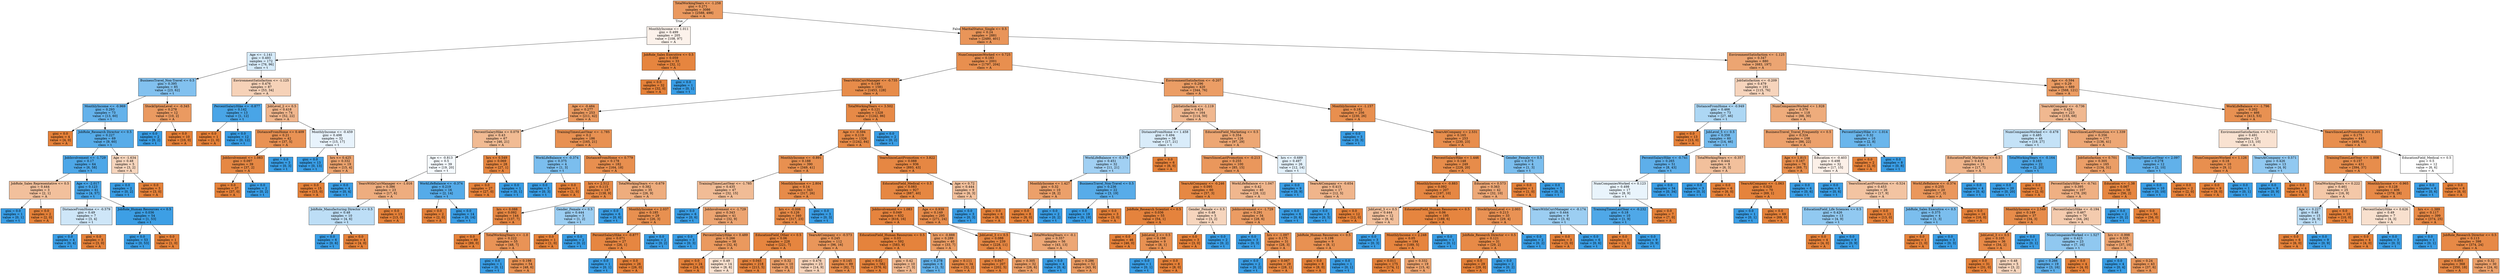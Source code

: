 digraph Tree {
node [shape=box, style="filled", color="black"] ;
0 [label="TotalWorkingYears <= -1.258\ngini = 0.271\nsamples = 3086\nvalue = [2588, 498]\nclass = A", fillcolor="#ea995f"] ;
1 [label="MonthlyIncome <= 1.011\ngini = 0.499\nsamples = 205\nvalue = [108, 97]\nclass = A", fillcolor="#fcf2eb"] ;
0 -> 1 [labeldistance=2.5, labelangle=45, headlabel="True"] ;
2 [label="Age <= -1.141\ngini = 0.493\nsamples = 172\nvalue = [76, 96]\nclass = t", fillcolor="#d6ebfa"] ;
1 -> 2 ;
3 [label="BusinessTravel_Non-Travel <= 0.5\ngini = 0.395\nsamples = 85\nvalue = [23, 62]\nclass = t", fillcolor="#82c1ef"] ;
2 -> 3 ;
4 [label="MonthlyIncome <= -0.969\ngini = 0.293\nsamples = 73\nvalue = [13, 60]\nclass = t", fillcolor="#64b2eb"] ;
3 -> 4 ;
5 [label="gini = 0.0\nsamples = 4\nvalue = [4, 0]\nclass = A", fillcolor="#e58139"] ;
4 -> 5 ;
6 [label="JobRole_Research Director <= 0.5\ngini = 0.227\nsamples = 69\nvalue = [9, 60]\nclass = t", fillcolor="#57ace9"] ;
4 -> 6 ;
7 [label="JobInvolvement <= -1.729\ngini = 0.17\nsamples = 64\nvalue = [6, 58]\nclass = t", fillcolor="#4da7e8"] ;
6 -> 7 ;
8 [label="JobRole_Sales Representative <= 0.5\ngini = 0.444\nsamples = 3\nvalue = [2, 1]\nclass = A", fillcolor="#f2c09c"] ;
7 -> 8 ;
9 [label="gini = 0.0\nsamples = 1\nvalue = [0, 1]\nclass = t", fillcolor="#399de5"] ;
8 -> 9 ;
10 [label="gini = 0.0\nsamples = 2\nvalue = [2, 0]\nclass = A", fillcolor="#e58139"] ;
8 -> 10 ;
11 [label="Age <= -2.017\ngini = 0.123\nsamples = 61\nvalue = [4, 57]\nclass = t", fillcolor="#47a4e7"] ;
7 -> 11 ;
12 [label="DistanceFromHome <= -0.579\ngini = 0.49\nsamples = 7\nvalue = [3, 4]\nclass = t", fillcolor="#cee6f8"] ;
11 -> 12 ;
13 [label="gini = 0.0\nsamples = 4\nvalue = [0, 4]\nclass = t", fillcolor="#399de5"] ;
12 -> 13 ;
14 [label="gini = 0.0\nsamples = 3\nvalue = [3, 0]\nclass = A", fillcolor="#e58139"] ;
12 -> 14 ;
15 [label="JobRole_Human Resources <= 0.5\ngini = 0.036\nsamples = 54\nvalue = [1, 53]\nclass = t", fillcolor="#3d9fe5"] ;
11 -> 15 ;
16 [label="gini = 0.0\nsamples = 53\nvalue = [0, 53]\nclass = t", fillcolor="#399de5"] ;
15 -> 16 ;
17 [label="gini = 0.0\nsamples = 1\nvalue = [1, 0]\nclass = A", fillcolor="#e58139"] ;
15 -> 17 ;
18 [label="Age <= -1.634\ngini = 0.48\nsamples = 5\nvalue = [3, 2]\nclass = A", fillcolor="#f6d5bd"] ;
6 -> 18 ;
19 [label="gini = 0.0\nsamples = 2\nvalue = [0, 2]\nclass = t", fillcolor="#399de5"] ;
18 -> 19 ;
20 [label="gini = 0.0\nsamples = 3\nvalue = [3, 0]\nclass = A", fillcolor="#e58139"] ;
18 -> 20 ;
21 [label="StockOptionLevel <= -0.345\ngini = 0.278\nsamples = 12\nvalue = [10, 2]\nclass = A", fillcolor="#ea9a61"] ;
3 -> 21 ;
22 [label="gini = 0.0\nsamples = 2\nvalue = [0, 2]\nclass = t", fillcolor="#399de5"] ;
21 -> 22 ;
23 [label="gini = 0.0\nsamples = 10\nvalue = [10, 0]\nclass = A", fillcolor="#e58139"] ;
21 -> 23 ;
24 [label="EnvironmentSatisfaction <= -1.125\ngini = 0.476\nsamples = 87\nvalue = [53, 34]\nclass = A", fillcolor="#f6d2b8"] ;
2 -> 24 ;
25 [label="PercentSalaryHike <= -0.877\ngini = 0.142\nsamples = 13\nvalue = [1, 12]\nclass = t", fillcolor="#49a5e7"] ;
24 -> 25 ;
26 [label="gini = 0.0\nsamples = 1\nvalue = [1, 0]\nclass = A", fillcolor="#e58139"] ;
25 -> 26 ;
27 [label="gini = 0.0\nsamples = 12\nvalue = [0, 12]\nclass = t", fillcolor="#399de5"] ;
25 -> 27 ;
28 [label="JobLevel_2 <= 0.5\ngini = 0.418\nsamples = 74\nvalue = [52, 22]\nclass = A", fillcolor="#f0b68d"] ;
24 -> 28 ;
29 [label="DistanceFromHome <= 0.409\ngini = 0.21\nsamples = 42\nvalue = [37, 5]\nclass = A", fillcolor="#e99254"] ;
28 -> 29 ;
30 [label="JobInvolvement <= 1.083\ngini = 0.097\nsamples = 39\nvalue = [37, 2]\nclass = A", fillcolor="#e68844"] ;
29 -> 30 ;
31 [label="gini = 0.0\nsamples = 37\nvalue = [37, 0]\nclass = A", fillcolor="#e58139"] ;
30 -> 31 ;
32 [label="gini = 0.0\nsamples = 2\nvalue = [0, 2]\nclass = t", fillcolor="#399de5"] ;
30 -> 32 ;
33 [label="gini = 0.0\nsamples = 3\nvalue = [0, 3]\nclass = t", fillcolor="#399de5"] ;
29 -> 33 ;
34 [label="MonthlyIncome <= -0.459\ngini = 0.498\nsamples = 32\nvalue = [15, 17]\nclass = t", fillcolor="#e8f3fc"] ;
28 -> 34 ;
35 [label="gini = 0.0\nsamples = 13\nvalue = [0, 13]\nclass = t", fillcolor="#399de5"] ;
34 -> 35 ;
36 [label="hrs <= 0.425\ngini = 0.332\nsamples = 19\nvalue = [15, 4]\nclass = A", fillcolor="#eca36e"] ;
34 -> 36 ;
37 [label="gini = 0.0\nsamples = 15\nvalue = [15, 0]\nclass = A", fillcolor="#e58139"] ;
36 -> 37 ;
38 [label="gini = 0.0\nsamples = 4\nvalue = [0, 4]\nclass = t", fillcolor="#399de5"] ;
36 -> 38 ;
39 [label="JobRole_Sales Executive <= 0.5\ngini = 0.059\nsamples = 33\nvalue = [32, 1]\nclass = A", fillcolor="#e6853f"] ;
1 -> 39 ;
40 [label="gini = 0.0\nsamples = 32\nvalue = [32, 0]\nclass = A", fillcolor="#e58139"] ;
39 -> 40 ;
41 [label="gini = 0.0\nsamples = 1\nvalue = [0, 1]\nclass = t", fillcolor="#399de5"] ;
39 -> 41 ;
42 [label="MaritalStatus_Single <= 0.5\ngini = 0.24\nsamples = 2881\nvalue = [2480, 401]\nclass = A", fillcolor="#e99559"] ;
0 -> 42 [labeldistance=2.5, labelangle=-45, headlabel="False"] ;
43 [label="NumCompaniesWorked <= 0.725\ngini = 0.183\nsamples = 2001\nvalue = [1797, 204]\nclass = A", fillcolor="#e88f4f"] ;
42 -> 43 ;
44 [label="YearsWithCurrManager <= -0.735\ngini = 0.149\nsamples = 1581\nvalue = [1453, 128]\nclass = A", fillcolor="#e78c4a"] ;
43 -> 44 ;
45 [label="Age <= -0.484\ngini = 0.277\nsamples = 253\nvalue = [211, 42]\nclass = A", fillcolor="#ea9a60"] ;
44 -> 45 ;
46 [label="PercentSalaryHike <= 0.079\ngini = 0.43\nsamples = 67\nvalue = [46, 21]\nclass = A", fillcolor="#f1bb93"] ;
45 -> 46 ;
47 [label="Age <= -0.813\ngini = 0.5\nsamples = 39\nvalue = [19, 20]\nclass = t", fillcolor="#f5fafe"] ;
46 -> 47 ;
48 [label="YearsWithCurrManager <= -1.016\ngini = 0.386\nsamples = 23\nvalue = [17, 6]\nclass = A", fillcolor="#eead7f"] ;
47 -> 48 ;
49 [label="JobRole_Manufacturing Director <= 0.5\ngini = 0.48\nsamples = 10\nvalue = [4, 6]\nclass = t", fillcolor="#bddef6"] ;
48 -> 49 ;
50 [label="gini = 0.0\nsamples = 6\nvalue = [0, 6]\nclass = t", fillcolor="#399de5"] ;
49 -> 50 ;
51 [label="gini = 0.0\nsamples = 4\nvalue = [4, 0]\nclass = A", fillcolor="#e58139"] ;
49 -> 51 ;
52 [label="gini = 0.0\nsamples = 13\nvalue = [13, 0]\nclass = A", fillcolor="#e58139"] ;
48 -> 52 ;
53 [label="WorkLifeBalance <= -0.374\ngini = 0.219\nsamples = 16\nvalue = [2, 14]\nclass = t", fillcolor="#55abe9"] ;
47 -> 53 ;
54 [label="gini = 0.0\nsamples = 2\nvalue = [2, 0]\nclass = A", fillcolor="#e58139"] ;
53 -> 54 ;
55 [label="gini = 0.0\nsamples = 14\nvalue = [0, 14]\nclass = t", fillcolor="#399de5"] ;
53 -> 55 ;
56 [label="hrs <= 0.549\ngini = 0.069\nsamples = 28\nvalue = [27, 1]\nclass = A", fillcolor="#e68640"] ;
46 -> 56 ;
57 [label="gini = 0.0\nsamples = 27\nvalue = [27, 0]\nclass = A", fillcolor="#e58139"] ;
56 -> 57 ;
58 [label="gini = 0.0\nsamples = 1\nvalue = [0, 1]\nclass = t", fillcolor="#399de5"] ;
56 -> 58 ;
59 [label="TrainingTimesLastYear <= -1.785\ngini = 0.2\nsamples = 186\nvalue = [165, 21]\nclass = A", fillcolor="#e89152"] ;
45 -> 59 ;
60 [label="WorkLifeBalance <= -0.374\ngini = 0.375\nsamples = 4\nvalue = [1, 3]\nclass = t", fillcolor="#7bbeee"] ;
59 -> 60 ;
61 [label="gini = 0.0\nsamples = 3\nvalue = [0, 3]\nclass = t", fillcolor="#399de5"] ;
60 -> 61 ;
62 [label="gini = 0.0\nsamples = 1\nvalue = [1, 0]\nclass = A", fillcolor="#e58139"] ;
60 -> 62 ;
63 [label="DistanceFromHome <= 0.779\ngini = 0.178\nsamples = 182\nvalue = [164, 18]\nclass = A", fillcolor="#e88f4f"] ;
59 -> 63 ;
64 [label="hrs <= 2.512\ngini = 0.115\nsamples = 147\nvalue = [138, 9]\nclass = A", fillcolor="#e78946"] ;
63 -> 64 ;
65 [label="hrs <= 0.088\ngini = 0.092\nsamples = 144\nvalue = [137, 7]\nclass = A", fillcolor="#e68743"] ;
64 -> 65 ;
66 [label="gini = 0.0\nsamples = 89\nvalue = [89, 0]\nclass = A", fillcolor="#e58139"] ;
65 -> 66 ;
67 [label="TotalWorkingYears <= -1.0\ngini = 0.222\nsamples = 55\nvalue = [48, 7]\nclass = A", fillcolor="#e99356"] ;
65 -> 67 ;
68 [label="gini = 0.0\nsamples = 1\nvalue = [0, 1]\nclass = t", fillcolor="#399de5"] ;
67 -> 68 ;
69 [label="gini = 0.198\nsamples = 54\nvalue = [48, 6]\nclass = A", fillcolor="#e89152"] ;
67 -> 69 ;
70 [label="Gender_Female <= 0.5\ngini = 0.444\nsamples = 3\nvalue = [1, 2]\nclass = t", fillcolor="#9ccef2"] ;
64 -> 70 ;
71 [label="gini = 0.0\nsamples = 1\nvalue = [1, 0]\nclass = A", fillcolor="#e58139"] ;
70 -> 71 ;
72 [label="gini = 0.0\nsamples = 2\nvalue = [0, 2]\nclass = t", fillcolor="#399de5"] ;
70 -> 72 ;
73 [label="TotalWorkingYears <= -0.679\ngini = 0.382\nsamples = 35\nvalue = [26, 9]\nclass = A", fillcolor="#eead7e"] ;
63 -> 73 ;
74 [label="gini = 0.0\nsamples = 6\nvalue = [0, 6]\nclass = t", fillcolor="#399de5"] ;
73 -> 74 ;
75 [label="MonthlyIncome <= 2.037\ngini = 0.185\nsamples = 29\nvalue = [26, 3]\nclass = A", fillcolor="#e89050"] ;
73 -> 75 ;
76 [label="PercentSalaryHike <= -0.877\ngini = 0.071\nsamples = 27\nvalue = [26, 1]\nclass = A", fillcolor="#e68641"] ;
75 -> 76 ;
77 [label="gini = 0.0\nsamples = 1\nvalue = [0, 1]\nclass = t", fillcolor="#399de5"] ;
76 -> 77 ;
78 [label="gini = 0.0\nsamples = 26\nvalue = [26, 0]\nclass = A", fillcolor="#e58139"] ;
76 -> 78 ;
79 [label="gini = 0.0\nsamples = 2\nvalue = [0, 2]\nclass = t", fillcolor="#399de5"] ;
75 -> 79 ;
80 [label="TotalWorkingYears <= 3.502\ngini = 0.121\nsamples = 1328\nvalue = [1242, 86]\nclass = A", fillcolor="#e78a47"] ;
44 -> 80 ;
81 [label="Age <= -0.594\ngini = 0.119\nsamples = 1326\nvalue = [1242, 84]\nclass = A", fillcolor="#e78a46"] ;
80 -> 81 ;
82 [label="MonthlyIncome <= -0.891\ngini = 0.188\nsamples = 390\nvalue = [349, 41]\nclass = A", fillcolor="#e89050"] ;
81 -> 82 ;
83 [label="TrainingTimesLastYear <= -1.785\ngini = 0.435\nsamples = 47\nvalue = [32, 15]\nclass = A", fillcolor="#f1bc96"] ;
82 -> 83 ;
84 [label="gini = 0.0\nsamples = 6\nvalue = [0, 6]\nclass = t", fillcolor="#399de5"] ;
83 -> 84 ;
85 [label="JobInvolvement <= -1.729\ngini = 0.343\nsamples = 41\nvalue = [32, 9]\nclass = A", fillcolor="#eca471"] ;
83 -> 85 ;
86 [label="gini = 0.0\nsamples = 3\nvalue = [0, 3]\nclass = t", fillcolor="#399de5"] ;
85 -> 86 ;
87 [label="PercentSalaryHike <= 0.489\ngini = 0.266\nsamples = 38\nvalue = [32, 6]\nclass = A", fillcolor="#ea995e"] ;
85 -> 87 ;
88 [label="gini = 0.0\nsamples = 24\nvalue = [24, 0]\nclass = A", fillcolor="#e58139"] ;
87 -> 88 ;
89 [label="gini = 0.49\nsamples = 14\nvalue = [8, 6]\nclass = A", fillcolor="#f8e0ce"] ;
87 -> 89 ;
90 [label="MonthlyIncome <= 2.804\ngini = 0.14\nsamples = 343\nvalue = [317, 26]\nclass = A", fillcolor="#e78b49"] ;
82 -> 90 ;
91 [label="hrs <= -0.006\ngini = 0.126\nsamples = 340\nvalue = [317, 23]\nclass = A", fillcolor="#e78a47"] ;
90 -> 91 ;
92 [label="EducationField_Other <= 0.5\ngini = 0.06\nsamples = 228\nvalue = [221, 7]\nclass = A", fillcolor="#e6853f"] ;
91 -> 92 ;
93 [label="gini = 0.045\nsamples = 218\nvalue = [213, 5]\nclass = A", fillcolor="#e6843e"] ;
92 -> 93 ;
94 [label="gini = 0.32\nsamples = 10\nvalue = [8, 2]\nclass = A", fillcolor="#eca06a"] ;
92 -> 94 ;
95 [label="YearsAtCompany <= -0.573\ngini = 0.245\nsamples = 112\nvalue = [96, 16]\nclass = A", fillcolor="#e9965a"] ;
91 -> 95 ;
96 [label="gini = 0.476\nsamples = 23\nvalue = [14, 9]\nclass = A", fillcolor="#f6d2b8"] ;
95 -> 96 ;
97 [label="gini = 0.145\nsamples = 89\nvalue = [82, 7]\nclass = A", fillcolor="#e78c4a"] ;
95 -> 97 ;
98 [label="gini = 0.0\nsamples = 3\nvalue = [0, 3]\nclass = t", fillcolor="#399de5"] ;
90 -> 98 ;
99 [label="YearsSinceLastPromotion <= 3.822\ngini = 0.088\nsamples = 936\nvalue = [893, 43]\nclass = A", fillcolor="#e68743"] ;
81 -> 99 ;
100 [label="EducationField_Medical <= 0.5\ngini = 0.083\nsamples = 927\nvalue = [887, 40]\nclass = A", fillcolor="#e68742"] ;
99 -> 100 ;
101 [label="JobInvolvement <= 1.083\ngini = 0.049\nsamples = 632\nvalue = [616, 16]\nclass = A", fillcolor="#e6843e"] ;
100 -> 101 ;
102 [label="EducationField_Human Resources <= 0.5\ngini = 0.03\nsamples = 592\nvalue = [583, 9]\nclass = A", fillcolor="#e5833c"] ;
101 -> 102 ;
103 [label="gini = 0.02\nsamples = 582\nvalue = [576, 6]\nclass = A", fillcolor="#e5823b"] ;
102 -> 103 ;
104 [label="gini = 0.42\nsamples = 10\nvalue = [7, 3]\nclass = A", fillcolor="#f0b78e"] ;
102 -> 104 ;
105 [label="hrs <= -0.888\ngini = 0.289\nsamples = 40\nvalue = [33, 7]\nclass = A", fillcolor="#eb9c63"] ;
101 -> 105 ;
106 [label="gini = 0.278\nsamples = 6\nvalue = [1, 5]\nclass = t", fillcolor="#61b1ea"] ;
105 -> 106 ;
107 [label="gini = 0.111\nsamples = 34\nvalue = [32, 2]\nclass = A", fillcolor="#e78945"] ;
105 -> 107 ;
108 [label="Age <= 0.939\ngini = 0.149\nsamples = 295\nvalue = [271, 24]\nclass = A", fillcolor="#e78c4b"] ;
100 -> 108 ;
109 [label="JobLevel_3 <= 0.5\ngini = 0.088\nsamples = 239\nvalue = [228, 11]\nclass = A", fillcolor="#e68743"] ;
108 -> 109 ;
110 [label="gini = 0.047\nsamples = 207\nvalue = [202, 5]\nclass = A", fillcolor="#e6843e"] ;
109 -> 110 ;
111 [label="gini = 0.305\nsamples = 32\nvalue = [26, 6]\nclass = A", fillcolor="#eb9e67"] ;
109 -> 111 ;
112 [label="TotalWorkingYears <= -0.1\ngini = 0.357\nsamples = 56\nvalue = [43, 13]\nclass = A", fillcolor="#eda775"] ;
108 -> 112 ;
113 [label="gini = 0.0\nsamples = 4\nvalue = [0, 4]\nclass = t", fillcolor="#399de5"] ;
112 -> 113 ;
114 [label="gini = 0.286\nsamples = 52\nvalue = [43, 9]\nclass = A", fillcolor="#ea9b62"] ;
112 -> 114 ;
115 [label="Age <= 0.72\ngini = 0.444\nsamples = 9\nvalue = [6, 3]\nclass = A", fillcolor="#f2c09c"] ;
99 -> 115 ;
116 [label="gini = 0.0\nsamples = 3\nvalue = [0, 3]\nclass = t", fillcolor="#399de5"] ;
115 -> 116 ;
117 [label="gini = 0.0\nsamples = 6\nvalue = [6, 0]\nclass = A", fillcolor="#e58139"] ;
115 -> 117 ;
118 [label="gini = 0.0\nsamples = 2\nvalue = [0, 2]\nclass = t", fillcolor="#399de5"] ;
80 -> 118 ;
119 [label="EnvironmentSatisfaction <= -0.207\ngini = 0.296\nsamples = 420\nvalue = [344, 76]\nclass = A", fillcolor="#eb9d65"] ;
43 -> 119 ;
120 [label="JobSatisfaction <= -1.119\ngini = 0.424\nsamples = 164\nvalue = [114, 50]\nclass = A", fillcolor="#f0b890"] ;
119 -> 120 ;
121 [label="DistanceFromHome <= 1.458\ngini = 0.494\nsamples = 38\nvalue = [17, 21]\nclass = t", fillcolor="#d9ecfa"] ;
120 -> 121 ;
122 [label="WorkLifeBalance <= -0.374\ngini = 0.451\nsamples = 32\nvalue = [11, 21]\nclass = t", fillcolor="#a1d0f3"] ;
121 -> 122 ;
123 [label="MonthlyIncome <= 1.427\ngini = 0.32\nsamples = 10\nvalue = [8, 2]\nclass = A", fillcolor="#eca06a"] ;
122 -> 123 ;
124 [label="gini = 0.0\nsamples = 8\nvalue = [8, 0]\nclass = A", fillcolor="#e58139"] ;
123 -> 124 ;
125 [label="gini = 0.0\nsamples = 2\nvalue = [0, 2]\nclass = t", fillcolor="#399de5"] ;
123 -> 125 ;
126 [label="BusinessTravel_Non-Travel <= 0.5\ngini = 0.236\nsamples = 22\nvalue = [3, 19]\nclass = t", fillcolor="#58ace9"] ;
122 -> 126 ;
127 [label="gini = 0.0\nsamples = 19\nvalue = [0, 19]\nclass = t", fillcolor="#399de5"] ;
126 -> 127 ;
128 [label="gini = 0.0\nsamples = 3\nvalue = [3, 0]\nclass = A", fillcolor="#e58139"] ;
126 -> 128 ;
129 [label="gini = 0.0\nsamples = 6\nvalue = [6, 0]\nclass = A", fillcolor="#e58139"] ;
121 -> 129 ;
130 [label="EducationField_Marketing <= 0.5\ngini = 0.354\nsamples = 126\nvalue = [97, 29]\nclass = A", fillcolor="#eda774"] ;
120 -> 130 ;
131 [label="YearsSinceLastPromotion <= -0.213\ngini = 0.255\nsamples = 100\nvalue = [85, 15]\nclass = A", fillcolor="#ea975c"] ;
130 -> 131 ;
132 [label="YearsAtCompany <= -0.246\ngini = 0.095\nsamples = 60\nvalue = [57, 3]\nclass = A", fillcolor="#e68843"] ;
131 -> 132 ;
133 [label="JobRole_Research Scientist <= 0.5\ngini = 0.036\nsamples = 55\nvalue = [54, 1]\nclass = A", fillcolor="#e5833d"] ;
132 -> 133 ;
134 [label="gini = 0.0\nsamples = 46\nvalue = [46, 0]\nclass = A", fillcolor="#e58139"] ;
133 -> 134 ;
135 [label="JobLevel_2 <= 0.5\ngini = 0.198\nsamples = 9\nvalue = [8, 1]\nclass = A", fillcolor="#e89152"] ;
133 -> 135 ;
136 [label="gini = 0.0\nsamples = 1\nvalue = [0, 1]\nclass = t", fillcolor="#399de5"] ;
135 -> 136 ;
137 [label="gini = 0.0\nsamples = 8\nvalue = [8, 0]\nclass = A", fillcolor="#e58139"] ;
135 -> 137 ;
138 [label="Gender_Female <= 0.5\ngini = 0.48\nsamples = 5\nvalue = [3, 2]\nclass = A", fillcolor="#f6d5bd"] ;
132 -> 138 ;
139 [label="gini = 0.0\nsamples = 3\nvalue = [3, 0]\nclass = A", fillcolor="#e58139"] ;
138 -> 139 ;
140 [label="gini = 0.0\nsamples = 2\nvalue = [0, 2]\nclass = t", fillcolor="#399de5"] ;
138 -> 140 ;
141 [label="WorkLifeBalance <= 1.047\ngini = 0.42\nsamples = 40\nvalue = [28, 12]\nclass = A", fillcolor="#f0b78e"] ;
131 -> 141 ;
142 [label="JobInvolvement <= -1.729\ngini = 0.291\nsamples = 34\nvalue = [28, 6]\nclass = A", fillcolor="#eb9c63"] ;
141 -> 142 ;
143 [label="gini = 0.0\nsamples = 3\nvalue = [0, 3]\nclass = t", fillcolor="#399de5"] ;
142 -> 143 ;
144 [label="hrs <= -1.097\ngini = 0.175\nsamples = 31\nvalue = [28, 3]\nclass = A", fillcolor="#e88e4e"] ;
142 -> 144 ;
145 [label="gini = 0.0\nsamples = 2\nvalue = [0, 2]\nclass = t", fillcolor="#399de5"] ;
144 -> 145 ;
146 [label="gini = 0.067\nsamples = 29\nvalue = [28, 1]\nclass = A", fillcolor="#e68640"] ;
144 -> 146 ;
147 [label="gini = 0.0\nsamples = 6\nvalue = [0, 6]\nclass = t", fillcolor="#399de5"] ;
141 -> 147 ;
148 [label="hrs <= -0.689\ngini = 0.497\nsamples = 26\nvalue = [12, 14]\nclass = t", fillcolor="#e3f1fb"] ;
130 -> 148 ;
149 [label="gini = 0.0\nsamples = 9\nvalue = [0, 9]\nclass = t", fillcolor="#399de5"] ;
148 -> 149 ;
150 [label="YearsAtCompany <= -0.654\ngini = 0.415\nsamples = 17\nvalue = [12, 5]\nclass = A", fillcolor="#f0b58b"] ;
148 -> 150 ;
151 [label="gini = 0.0\nsamples = 5\nvalue = [0, 5]\nclass = t", fillcolor="#399de5"] ;
150 -> 151 ;
152 [label="gini = 0.0\nsamples = 12\nvalue = [12, 0]\nclass = A", fillcolor="#e58139"] ;
150 -> 152 ;
153 [label="MonthlyIncome <= -1.157\ngini = 0.182\nsamples = 256\nvalue = [230, 26]\nclass = A", fillcolor="#e88f4f"] ;
119 -> 153 ;
154 [label="gini = 0.0\nsamples = 3\nvalue = [0, 3]\nclass = t", fillcolor="#399de5"] ;
153 -> 154 ;
155 [label="YearsAtCompany <= 2.531\ngini = 0.165\nsamples = 253\nvalue = [230, 23]\nclass = A", fillcolor="#e88e4d"] ;
153 -> 155 ;
156 [label="PercentSalaryHike <= 1.446\ngini = 0.148\nsamples = 249\nvalue = [229, 20]\nclass = A", fillcolor="#e78c4a"] ;
155 -> 156 ;
157 [label="MonthlyIncome <= -0.883\ngini = 0.092\nsamples = 207\nvalue = [197, 10]\nclass = A", fillcolor="#e68743"] ;
156 -> 157 ;
158 [label="JobLevel_3 <= 0.5\ngini = 0.444\nsamples = 12\nvalue = [8, 4]\nclass = A", fillcolor="#f2c09c"] ;
157 -> 158 ;
159 [label="JobRole_Human Resources <= 0.5\ngini = 0.198\nsamples = 9\nvalue = [8, 1]\nclass = A", fillcolor="#e89152"] ;
158 -> 159 ;
160 [label="gini = 0.0\nsamples = 8\nvalue = [8, 0]\nclass = A", fillcolor="#e58139"] ;
159 -> 160 ;
161 [label="gini = 0.0\nsamples = 1\nvalue = [0, 1]\nclass = t", fillcolor="#399de5"] ;
159 -> 161 ;
162 [label="gini = 0.0\nsamples = 3\nvalue = [0, 3]\nclass = t", fillcolor="#399de5"] ;
158 -> 162 ;
163 [label="EducationField_Human Resources <= 0.5\ngini = 0.06\nsamples = 195\nvalue = [189, 6]\nclass = A", fillcolor="#e6853f"] ;
157 -> 163 ;
164 [label="MonthlyIncome <= 2.248\ngini = 0.05\nsamples = 194\nvalue = [189, 5]\nclass = A", fillcolor="#e6843e"] ;
163 -> 164 ;
165 [label="gini = 0.011\nsamples = 175\nvalue = [174, 1]\nclass = A", fillcolor="#e5823a"] ;
164 -> 165 ;
166 [label="gini = 0.332\nsamples = 19\nvalue = [15, 4]\nclass = A", fillcolor="#eca36e"] ;
164 -> 166 ;
167 [label="gini = 0.0\nsamples = 1\nvalue = [0, 1]\nclass = t", fillcolor="#399de5"] ;
163 -> 167 ;
168 [label="Education <= 0.573\ngini = 0.363\nsamples = 42\nvalue = [32, 10]\nclass = A", fillcolor="#eda877"] ;
156 -> 168 ;
169 [label="StockOptionLevel <= 2.003\ngini = 0.213\nsamples = 33\nvalue = [29, 4]\nclass = A", fillcolor="#e99254"] ;
168 -> 169 ;
170 [label="JobRole_Research Director <= 0.5\ngini = 0.121\nsamples = 31\nvalue = [29, 2]\nclass = A", fillcolor="#e78a47"] ;
169 -> 170 ;
171 [label="gini = 0.0\nsamples = 29\nvalue = [29, 0]\nclass = A", fillcolor="#e58139"] ;
170 -> 171 ;
172 [label="gini = 0.0\nsamples = 2\nvalue = [0, 2]\nclass = t", fillcolor="#399de5"] ;
170 -> 172 ;
173 [label="gini = 0.0\nsamples = 2\nvalue = [0, 2]\nclass = t", fillcolor="#399de5"] ;
169 -> 173 ;
174 [label="YearsWithCurrManager <= -0.174\ngini = 0.444\nsamples = 9\nvalue = [3, 6]\nclass = t", fillcolor="#9ccef2"] ;
168 -> 174 ;
175 [label="gini = 0.0\nsamples = 3\nvalue = [3, 0]\nclass = A", fillcolor="#e58139"] ;
174 -> 175 ;
176 [label="gini = 0.0\nsamples = 6\nvalue = [0, 6]\nclass = t", fillcolor="#399de5"] ;
174 -> 176 ;
177 [label="Gender_Female <= 0.5\ngini = 0.375\nsamples = 4\nvalue = [1, 3]\nclass = t", fillcolor="#7bbeee"] ;
155 -> 177 ;
178 [label="gini = 0.0\nsamples = 1\nvalue = [1, 0]\nclass = A", fillcolor="#e58139"] ;
177 -> 178 ;
179 [label="gini = 0.0\nsamples = 3\nvalue = [0, 3]\nclass = t", fillcolor="#399de5"] ;
177 -> 179 ;
180 [label="EnvironmentSatisfaction <= -1.125\ngini = 0.347\nsamples = 880\nvalue = [683, 197]\nclass = A", fillcolor="#eca572"] ;
42 -> 180 ;
181 [label="JobSatisfaction <= -0.209\ngini = 0.479\nsamples = 191\nvalue = [115, 76]\nclass = A", fillcolor="#f6d4bc"] ;
180 -> 181 ;
182 [label="DistanceFromHome <= -0.949\ngini = 0.466\nsamples = 73\nvalue = [27, 46]\nclass = t", fillcolor="#add7f4"] ;
181 -> 182 ;
183 [label="gini = 0.0\nsamples = 13\nvalue = [13, 0]\nclass = A", fillcolor="#e58139"] ;
182 -> 183 ;
184 [label="JobLevel_5 <= 0.5\ngini = 0.358\nsamples = 60\nvalue = [14, 46]\nclass = t", fillcolor="#75bbed"] ;
182 -> 184 ;
185 [label="PercentSalaryHike <= -0.741\ngini = 0.265\nsamples = 51\nvalue = [8, 43]\nclass = t", fillcolor="#5eafea"] ;
184 -> 185 ;
186 [label="NumCompaniesWorked <= 0.123\ngini = 0.498\nsamples = 17\nvalue = [8, 9]\nclass = t", fillcolor="#e9f4fc"] ;
185 -> 186 ;
187 [label="TrainingTimesLastYear <= -0.232\ngini = 0.18\nsamples = 10\nvalue = [1, 9]\nclass = t", fillcolor="#4fa8e8"] ;
186 -> 187 ;
188 [label="gini = 0.0\nsamples = 1\nvalue = [1, 0]\nclass = A", fillcolor="#e58139"] ;
187 -> 188 ;
189 [label="gini = 0.0\nsamples = 9\nvalue = [0, 9]\nclass = t", fillcolor="#399de5"] ;
187 -> 189 ;
190 [label="gini = 0.0\nsamples = 7\nvalue = [7, 0]\nclass = A", fillcolor="#e58139"] ;
186 -> 190 ;
191 [label="gini = 0.0\nsamples = 34\nvalue = [0, 34]\nclass = t", fillcolor="#399de5"] ;
185 -> 191 ;
192 [label="TotalWorkingYears <= -0.357\ngini = 0.444\nsamples = 9\nvalue = [6, 3]\nclass = A", fillcolor="#f2c09c"] ;
184 -> 192 ;
193 [label="gini = 0.0\nsamples = 3\nvalue = [0, 3]\nclass = t", fillcolor="#399de5"] ;
192 -> 193 ;
194 [label="gini = 0.0\nsamples = 6\nvalue = [6, 0]\nclass = A", fillcolor="#e58139"] ;
192 -> 194 ;
195 [label="NumCompaniesWorked <= 1.928\ngini = 0.379\nsamples = 118\nvalue = [88, 30]\nclass = A", fillcolor="#eeac7c"] ;
181 -> 195 ;
196 [label="BusinessTravel_Travel_Frequently <= 0.5\ngini = 0.324\nsamples = 108\nvalue = [86, 22]\nclass = A", fillcolor="#eca16c"] ;
195 -> 196 ;
197 [label="Age <= 1.815\ngini = 0.167\nsamples = 76\nvalue = [69, 7]\nclass = A", fillcolor="#e88e4d"] ;
196 -> 197 ;
198 [label="YearsAtCompany <= -1.063\ngini = 0.028\nsamples = 70\nvalue = [69, 1]\nclass = A", fillcolor="#e5833c"] ;
197 -> 198 ;
199 [label="gini = 0.0\nsamples = 1\nvalue = [0, 1]\nclass = t", fillcolor="#399de5"] ;
198 -> 199 ;
200 [label="gini = 0.0\nsamples = 69\nvalue = [69, 0]\nclass = A", fillcolor="#e58139"] ;
198 -> 200 ;
201 [label="gini = 0.0\nsamples = 6\nvalue = [0, 6]\nclass = t", fillcolor="#399de5"] ;
197 -> 201 ;
202 [label="Education <= -0.403\ngini = 0.498\nsamples = 32\nvalue = [17, 15]\nclass = A", fillcolor="#fcf0e8"] ;
196 -> 202 ;
203 [label="gini = 0.0\nsamples = 6\nvalue = [0, 6]\nclass = t", fillcolor="#399de5"] ;
202 -> 203 ;
204 [label="YearsSinceLastPromotion <= -0.524\ngini = 0.453\nsamples = 26\nvalue = [17, 9]\nclass = A", fillcolor="#f3c4a2"] ;
202 -> 204 ;
205 [label="EducationField_Life Sciences <= 0.5\ngini = 0.426\nsamples = 13\nvalue = [4, 9]\nclass = t", fillcolor="#91c9f1"] ;
204 -> 205 ;
206 [label="gini = 0.0\nsamples = 4\nvalue = [4, 0]\nclass = A", fillcolor="#e58139"] ;
205 -> 206 ;
207 [label="gini = 0.0\nsamples = 9\nvalue = [0, 9]\nclass = t", fillcolor="#399de5"] ;
205 -> 207 ;
208 [label="gini = 0.0\nsamples = 13\nvalue = [13, 0]\nclass = A", fillcolor="#e58139"] ;
204 -> 208 ;
209 [label="PercentSalaryHike <= -1.014\ngini = 0.32\nsamples = 10\nvalue = [2, 8]\nclass = t", fillcolor="#6ab6ec"] ;
195 -> 209 ;
210 [label="gini = 0.0\nsamples = 2\nvalue = [2, 0]\nclass = A", fillcolor="#e58139"] ;
209 -> 210 ;
211 [label="gini = 0.0\nsamples = 8\nvalue = [0, 8]\nclass = t", fillcolor="#399de5"] ;
209 -> 211 ;
212 [label="Age <= -0.594\ngini = 0.29\nsamples = 689\nvalue = [568, 121]\nclass = A", fillcolor="#eb9c63"] ;
180 -> 212 ;
213 [label="YearsAtCompany <= -0.736\ngini = 0.424\nsamples = 223\nvalue = [155, 68]\nclass = A", fillcolor="#f0b890"] ;
212 -> 213 ;
214 [label="NumCompaniesWorked <= -0.478\ngini = 0.485\nsamples = 46\nvalue = [19, 27]\nclass = t", fillcolor="#c4e2f7"] ;
213 -> 214 ;
215 [label="EducationField_Marketing <= 0.5\ngini = 0.413\nsamples = 24\nvalue = [17, 7]\nclass = A", fillcolor="#f0b58b"] ;
214 -> 215 ;
216 [label="WorkLifeBalance <= -0.374\ngini = 0.255\nsamples = 20\nvalue = [17, 3]\nclass = A", fillcolor="#ea975c"] ;
215 -> 216 ;
217 [label="JobRole_Sales Executive <= 0.5\ngini = 0.375\nsamples = 4\nvalue = [1, 3]\nclass = t", fillcolor="#7bbeee"] ;
216 -> 217 ;
218 [label="gini = 0.0\nsamples = 1\nvalue = [1, 0]\nclass = A", fillcolor="#e58139"] ;
217 -> 218 ;
219 [label="gini = 0.0\nsamples = 3\nvalue = [0, 3]\nclass = t", fillcolor="#399de5"] ;
217 -> 219 ;
220 [label="gini = 0.0\nsamples = 16\nvalue = [16, 0]\nclass = A", fillcolor="#e58139"] ;
216 -> 220 ;
221 [label="gini = 0.0\nsamples = 4\nvalue = [0, 4]\nclass = t", fillcolor="#399de5"] ;
215 -> 221 ;
222 [label="TotalWorkingYears <= -0.164\ngini = 0.165\nsamples = 22\nvalue = [2, 20]\nclass = t", fillcolor="#4da7e8"] ;
214 -> 222 ;
223 [label="gini = 0.0\nsamples = 20\nvalue = [0, 20]\nclass = t", fillcolor="#399de5"] ;
222 -> 223 ;
224 [label="gini = 0.0\nsamples = 2\nvalue = [2, 0]\nclass = A", fillcolor="#e58139"] ;
222 -> 224 ;
225 [label="YearsSinceLastPromotion <= 1.339\ngini = 0.356\nsamples = 177\nvalue = [136, 41]\nclass = A", fillcolor="#eda775"] ;
213 -> 225 ;
226 [label="JobSatisfaction <= 0.701\ngini = 0.305\nsamples = 165\nvalue = [134, 31]\nclass = A", fillcolor="#eb9e67"] ;
225 -> 226 ;
227 [label="PercentSalaryHike <= -0.741\ngini = 0.395\nsamples = 107\nvalue = [78, 29]\nclass = A", fillcolor="#efb083"] ;
226 -> 227 ;
228 [label="MonthlyIncome <= 2.549\ngini = 0.149\nsamples = 37\nvalue = [34, 3]\nclass = A", fillcolor="#e78c4a"] ;
227 -> 228 ;
229 [label="JobLevel_3 <= 0.5\ngini = 0.105\nsamples = 36\nvalue = [34, 2]\nclass = A", fillcolor="#e78845"] ;
228 -> 229 ;
230 [label="gini = 0.0\nsamples = 31\nvalue = [31, 0]\nclass = A", fillcolor="#e58139"] ;
229 -> 230 ;
231 [label="gini = 0.48\nsamples = 5\nvalue = [3, 2]\nclass = A", fillcolor="#f6d5bd"] ;
229 -> 231 ;
232 [label="gini = 0.0\nsamples = 1\nvalue = [0, 1]\nclass = t", fillcolor="#399de5"] ;
228 -> 232 ;
233 [label="PercentSalaryHike <= -0.194\ngini = 0.467\nsamples = 70\nvalue = [44, 26]\nclass = A", fillcolor="#f4cbae"] ;
227 -> 233 ;
234 [label="NumCompaniesWorked <= 1.527\ngini = 0.423\nsamples = 23\nvalue = [7, 16]\nclass = t", fillcolor="#90c8f0"] ;
233 -> 234 ;
235 [label="gini = 0.266\nsamples = 19\nvalue = [3, 16]\nclass = t", fillcolor="#5eafea"] ;
234 -> 235 ;
236 [label="gini = 0.0\nsamples = 4\nvalue = [4, 0]\nclass = A", fillcolor="#e58139"] ;
234 -> 236 ;
237 [label="hrs <= -0.998\ngini = 0.335\nsamples = 47\nvalue = [37, 10]\nclass = A", fillcolor="#eca36f"] ;
233 -> 237 ;
238 [label="gini = 0.0\nsamples = 4\nvalue = [0, 4]\nclass = t", fillcolor="#399de5"] ;
237 -> 238 ;
239 [label="gini = 0.24\nsamples = 43\nvalue = [37, 6]\nclass = A", fillcolor="#e99559"] ;
237 -> 239 ;
240 [label="Education <= -1.38\ngini = 0.067\nsamples = 58\nvalue = [56, 2]\nclass = A", fillcolor="#e68640"] ;
226 -> 240 ;
241 [label="gini = 0.0\nsamples = 2\nvalue = [0, 2]\nclass = t", fillcolor="#399de5"] ;
240 -> 241 ;
242 [label="gini = 0.0\nsamples = 56\nvalue = [56, 0]\nclass = A", fillcolor="#e58139"] ;
240 -> 242 ;
243 [label="TrainingTimesLastYear <= 2.097\ngini = 0.278\nsamples = 12\nvalue = [2, 10]\nclass = t", fillcolor="#61b1ea"] ;
225 -> 243 ;
244 [label="gini = 0.0\nsamples = 10\nvalue = [0, 10]\nclass = t", fillcolor="#399de5"] ;
243 -> 244 ;
245 [label="gini = 0.0\nsamples = 2\nvalue = [2, 0]\nclass = A", fillcolor="#e58139"] ;
243 -> 245 ;
246 [label="WorkLifeBalance <= -1.796\ngini = 0.202\nsamples = 466\nvalue = [413, 53]\nclass = A", fillcolor="#e89152"] ;
212 -> 246 ;
247 [label="EnvironmentSatisfaction <= 0.711\ngini = 0.491\nsamples = 23\nvalue = [13, 10]\nclass = A", fillcolor="#f9e2d1"] ;
246 -> 247 ;
248 [label="NumCompaniesWorked <= 1.126\ngini = 0.18\nsamples = 10\nvalue = [9, 1]\nclass = A", fillcolor="#e88f4f"] ;
247 -> 248 ;
249 [label="gini = 0.0\nsamples = 9\nvalue = [9, 0]\nclass = A", fillcolor="#e58139"] ;
248 -> 249 ;
250 [label="gini = 0.0\nsamples = 1\nvalue = [0, 1]\nclass = t", fillcolor="#399de5"] ;
248 -> 250 ;
251 [label="YearsAtCompany <= 0.571\ngini = 0.426\nsamples = 13\nvalue = [4, 9]\nclass = t", fillcolor="#91c9f1"] ;
247 -> 251 ;
252 [label="gini = 0.0\nsamples = 9\nvalue = [0, 9]\nclass = t", fillcolor="#399de5"] ;
251 -> 252 ;
253 [label="gini = 0.0\nsamples = 4\nvalue = [4, 0]\nclass = A", fillcolor="#e58139"] ;
251 -> 253 ;
254 [label="YearsSinceLastPromotion <= 3.201\ngini = 0.175\nsamples = 443\nvalue = [400, 43]\nclass = A", fillcolor="#e88f4e"] ;
246 -> 254 ;
255 [label="TrainingTimesLastYear <= -1.008\ngini = 0.157\nsamples = 431\nvalue = [394, 37]\nclass = A", fillcolor="#e78d4c"] ;
254 -> 255 ;
256 [label="TotalWorkingYears <= 0.222\ngini = 0.461\nsamples = 25\nvalue = [16, 9]\nclass = A", fillcolor="#f4c8a8"] ;
255 -> 256 ;
257 [label="Age <= 0.227\ngini = 0.48\nsamples = 15\nvalue = [6, 9]\nclass = t", fillcolor="#bddef6"] ;
256 -> 257 ;
258 [label="gini = 0.0\nsamples = 6\nvalue = [6, 0]\nclass = A", fillcolor="#e58139"] ;
257 -> 258 ;
259 [label="gini = 0.0\nsamples = 9\nvalue = [0, 9]\nclass = t", fillcolor="#399de5"] ;
257 -> 259 ;
260 [label="gini = 0.0\nsamples = 10\nvalue = [10, 0]\nclass = A", fillcolor="#e58139"] ;
256 -> 260 ;
261 [label="MonthlyIncome <= -0.965\ngini = 0.128\nsamples = 406\nvalue = [378, 28]\nclass = A", fillcolor="#e78a48"] ;
255 -> 261 ;
262 [label="PercentSalaryHike <= 0.626\ngini = 0.49\nsamples = 7\nvalue = [4, 3]\nclass = A", fillcolor="#f8e0ce"] ;
261 -> 262 ;
263 [label="gini = 0.0\nsamples = 4\nvalue = [4, 0]\nclass = A", fillcolor="#e58139"] ;
262 -> 263 ;
264 [label="gini = 0.0\nsamples = 3\nvalue = [0, 3]\nclass = t", fillcolor="#399de5"] ;
262 -> 264 ;
265 [label="hrs <= -1.389\ngini = 0.117\nsamples = 399\nvalue = [374, 25]\nclass = A", fillcolor="#e78946"] ;
261 -> 265 ;
266 [label="gini = 0.0\nsamples = 1\nvalue = [0, 1]\nclass = t", fillcolor="#399de5"] ;
265 -> 266 ;
267 [label="JobRole_Research Director <= 0.5\ngini = 0.113\nsamples = 398\nvalue = [374, 24]\nclass = A", fillcolor="#e78946"] ;
265 -> 267 ;
268 [label="gini = 0.093\nsamples = 368\nvalue = [350, 18]\nclass = A", fillcolor="#e68743"] ;
267 -> 268 ;
269 [label="gini = 0.32\nsamples = 30\nvalue = [24, 6]\nclass = A", fillcolor="#eca06a"] ;
267 -> 269 ;
270 [label="EducationField_Medical <= 0.5\ngini = 0.5\nsamples = 12\nvalue = [6, 6]\nclass = A", fillcolor="#ffffff"] ;
254 -> 270 ;
271 [label="gini = 0.0\nsamples = 6\nvalue = [0, 6]\nclass = t", fillcolor="#399de5"] ;
270 -> 271 ;
272 [label="gini = 0.0\nsamples = 6\nvalue = [6, 0]\nclass = A", fillcolor="#e58139"] ;
270 -> 272 ;
}